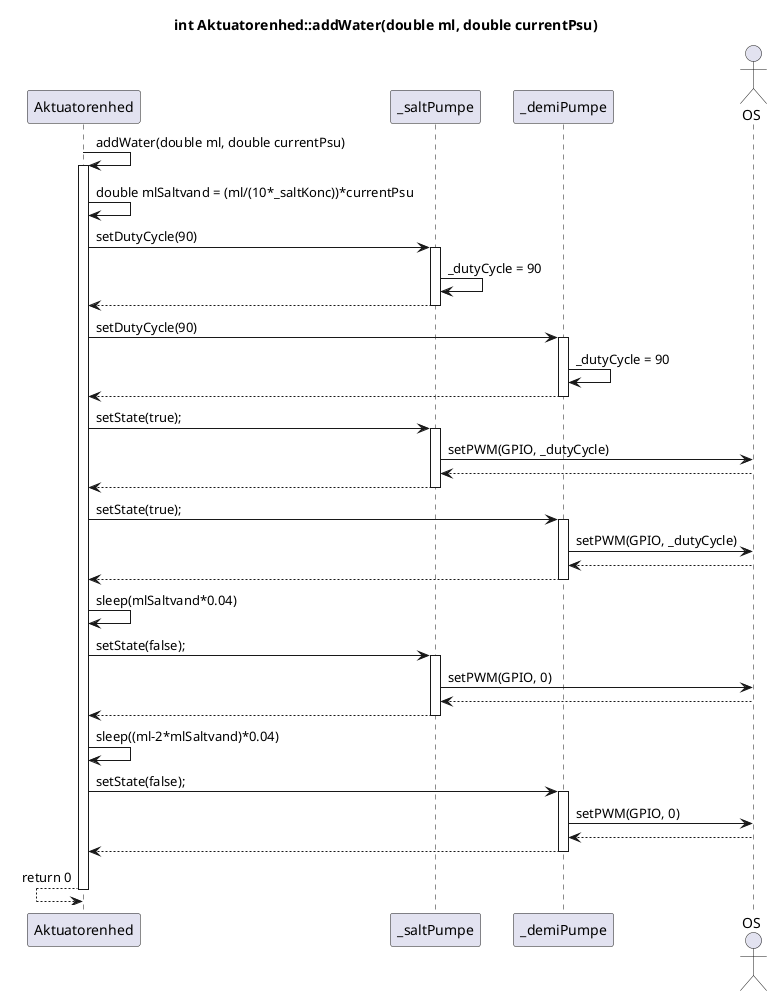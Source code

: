 @startuml SD_AE_addWater

Participant Aktuatorenhed as ae
participant _saltPumpe as tp
participant _demiPumpe as sp
actor OS as os





title int Aktuatorenhed::addWater(double ml, double currentPsu)


        ae -> ae : addWater(double ml, double currentPsu)
        activate ae
        ae -> ae : double mlSaltvand = (ml/(10*_saltKonc))*currentPsu
            
            ae -> tp : setDutyCycle(90)
            activate tp
            tp -> tp : _dutyCycle = 90
            ae <-- tp
            deactivate tp
            ae -> sp : setDutyCycle(90)
            activate sp
            sp -> sp : _dutyCycle = 90
            ae <-- sp
            deactivate sp

            ae -> tp : setState(true);
            activate tp
            tp -> os : setPWM(GPIO, _dutyCycle)
            tp <-- os
            ae <-- tp
            deactivate tp
            ae -> sp : setState(true);
            activate sp
            sp -> os : setPWM(GPIO, _dutyCycle)
            sp <-- os
            ae <-- sp
            deactivate sp

        ae -> ae : sleep(mlSaltvand*0.04)

        ae -> tp : setState(false);
            activate tp
            tp -> os : setPWM(GPIO, 0)
            tp <-- os
            ae <-- tp
            deactivate tp
                 
        ae -> ae : sleep((ml-2*mlSaltvand)*0.04)
        ae -> sp : setState(false);
            activate sp
            sp -> os : setPWM(GPIO, 0)
            sp <-- os
            ae <-- sp
            deactivate sp
            ae <-- ae : return 0
     deactivate ae
            
            
            

@enduml